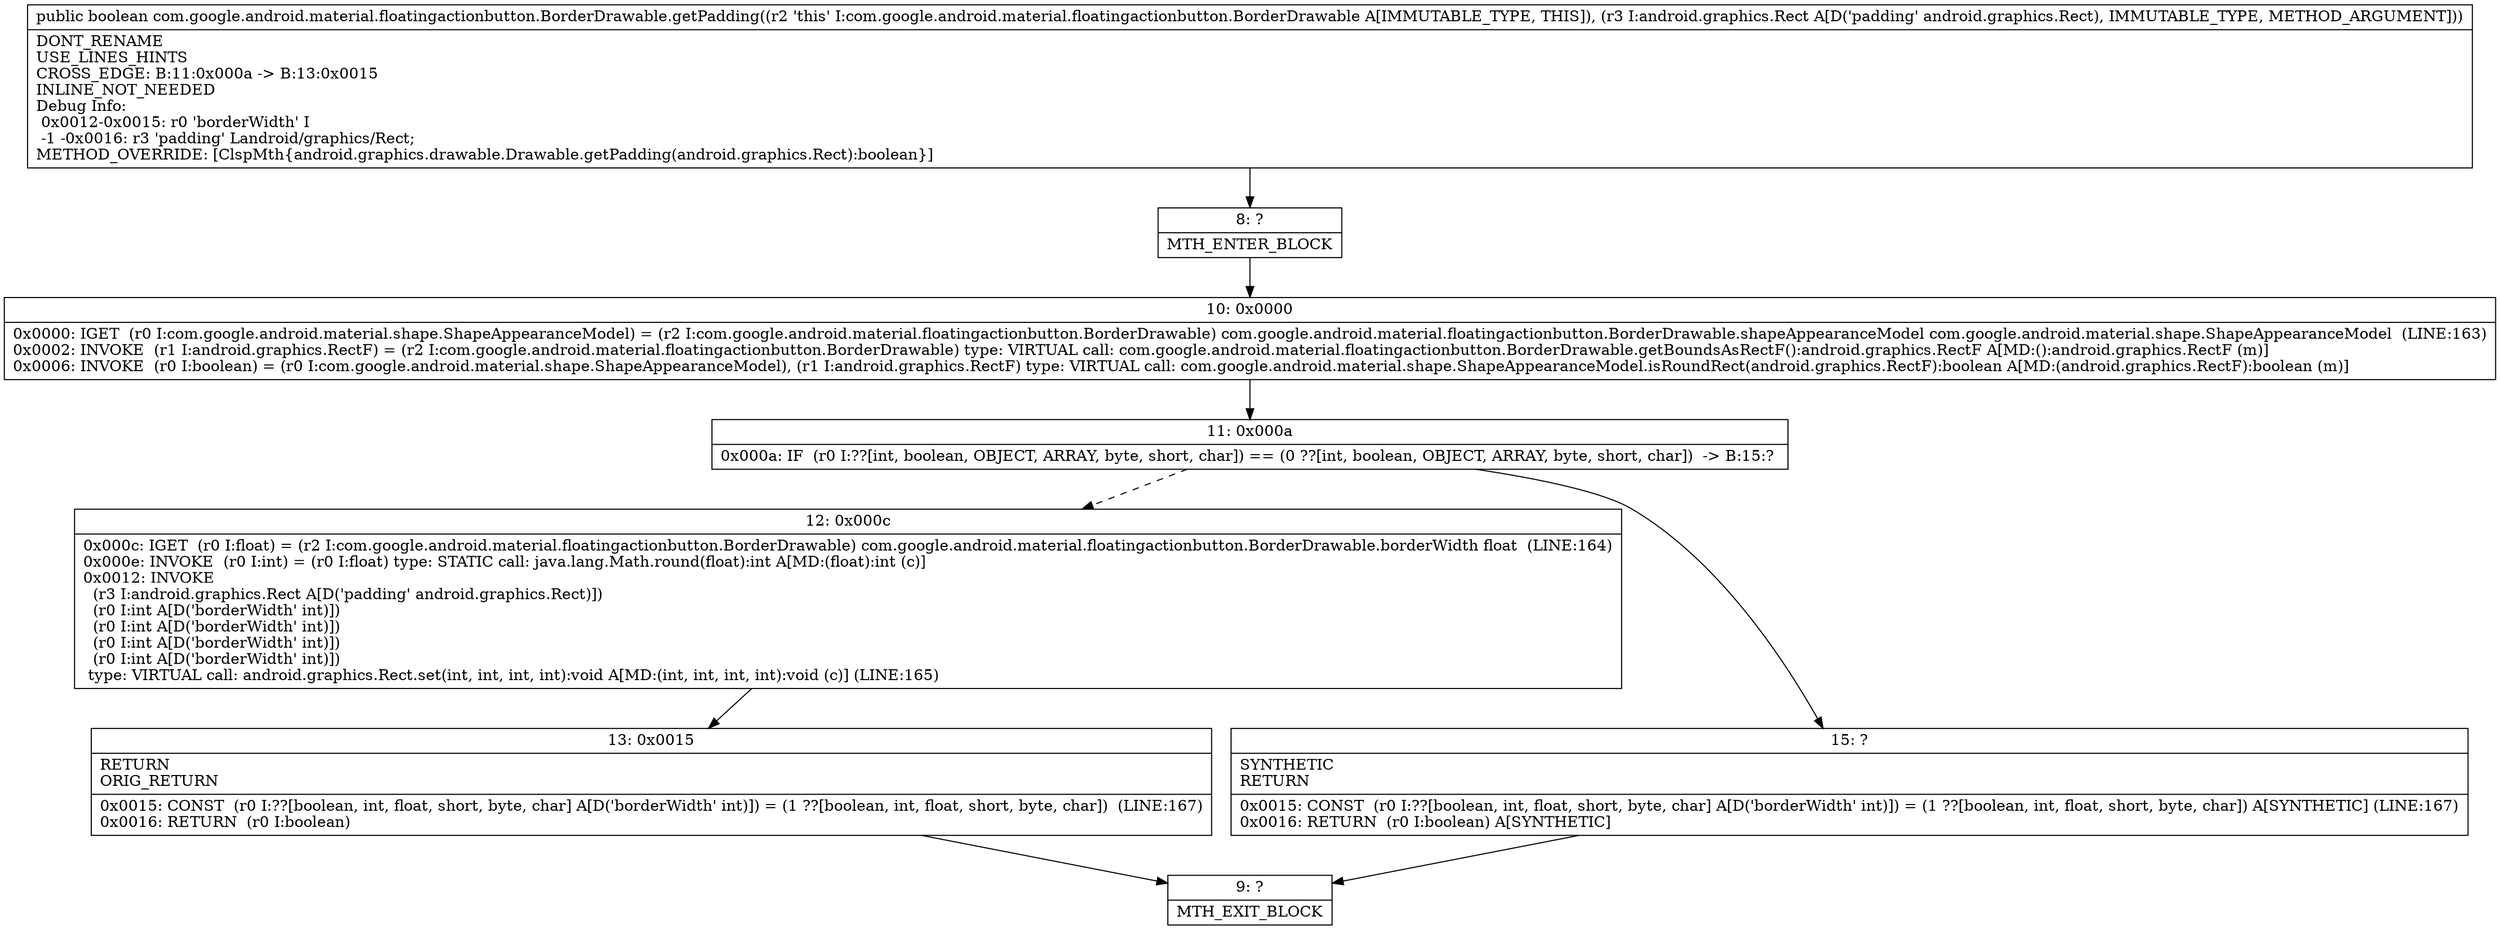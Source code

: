 digraph "CFG forcom.google.android.material.floatingactionbutton.BorderDrawable.getPadding(Landroid\/graphics\/Rect;)Z" {
Node_8 [shape=record,label="{8\:\ ?|MTH_ENTER_BLOCK\l}"];
Node_10 [shape=record,label="{10\:\ 0x0000|0x0000: IGET  (r0 I:com.google.android.material.shape.ShapeAppearanceModel) = (r2 I:com.google.android.material.floatingactionbutton.BorderDrawable) com.google.android.material.floatingactionbutton.BorderDrawable.shapeAppearanceModel com.google.android.material.shape.ShapeAppearanceModel  (LINE:163)\l0x0002: INVOKE  (r1 I:android.graphics.RectF) = (r2 I:com.google.android.material.floatingactionbutton.BorderDrawable) type: VIRTUAL call: com.google.android.material.floatingactionbutton.BorderDrawable.getBoundsAsRectF():android.graphics.RectF A[MD:():android.graphics.RectF (m)]\l0x0006: INVOKE  (r0 I:boolean) = (r0 I:com.google.android.material.shape.ShapeAppearanceModel), (r1 I:android.graphics.RectF) type: VIRTUAL call: com.google.android.material.shape.ShapeAppearanceModel.isRoundRect(android.graphics.RectF):boolean A[MD:(android.graphics.RectF):boolean (m)]\l}"];
Node_11 [shape=record,label="{11\:\ 0x000a|0x000a: IF  (r0 I:??[int, boolean, OBJECT, ARRAY, byte, short, char]) == (0 ??[int, boolean, OBJECT, ARRAY, byte, short, char])  \-\> B:15:? \l}"];
Node_12 [shape=record,label="{12\:\ 0x000c|0x000c: IGET  (r0 I:float) = (r2 I:com.google.android.material.floatingactionbutton.BorderDrawable) com.google.android.material.floatingactionbutton.BorderDrawable.borderWidth float  (LINE:164)\l0x000e: INVOKE  (r0 I:int) = (r0 I:float) type: STATIC call: java.lang.Math.round(float):int A[MD:(float):int (c)]\l0x0012: INVOKE  \l  (r3 I:android.graphics.Rect A[D('padding' android.graphics.Rect)])\l  (r0 I:int A[D('borderWidth' int)])\l  (r0 I:int A[D('borderWidth' int)])\l  (r0 I:int A[D('borderWidth' int)])\l  (r0 I:int A[D('borderWidth' int)])\l type: VIRTUAL call: android.graphics.Rect.set(int, int, int, int):void A[MD:(int, int, int, int):void (c)] (LINE:165)\l}"];
Node_13 [shape=record,label="{13\:\ 0x0015|RETURN\lORIG_RETURN\l|0x0015: CONST  (r0 I:??[boolean, int, float, short, byte, char] A[D('borderWidth' int)]) = (1 ??[boolean, int, float, short, byte, char])  (LINE:167)\l0x0016: RETURN  (r0 I:boolean) \l}"];
Node_9 [shape=record,label="{9\:\ ?|MTH_EXIT_BLOCK\l}"];
Node_15 [shape=record,label="{15\:\ ?|SYNTHETIC\lRETURN\l|0x0015: CONST  (r0 I:??[boolean, int, float, short, byte, char] A[D('borderWidth' int)]) = (1 ??[boolean, int, float, short, byte, char]) A[SYNTHETIC] (LINE:167)\l0x0016: RETURN  (r0 I:boolean) A[SYNTHETIC]\l}"];
MethodNode[shape=record,label="{public boolean com.google.android.material.floatingactionbutton.BorderDrawable.getPadding((r2 'this' I:com.google.android.material.floatingactionbutton.BorderDrawable A[IMMUTABLE_TYPE, THIS]), (r3 I:android.graphics.Rect A[D('padding' android.graphics.Rect), IMMUTABLE_TYPE, METHOD_ARGUMENT]))  | DONT_RENAME\lUSE_LINES_HINTS\lCROSS_EDGE: B:11:0x000a \-\> B:13:0x0015\lINLINE_NOT_NEEDED\lDebug Info:\l  0x0012\-0x0015: r0 'borderWidth' I\l  \-1 \-0x0016: r3 'padding' Landroid\/graphics\/Rect;\lMETHOD_OVERRIDE: [ClspMth\{android.graphics.drawable.Drawable.getPadding(android.graphics.Rect):boolean\}]\l}"];
MethodNode -> Node_8;Node_8 -> Node_10;
Node_10 -> Node_11;
Node_11 -> Node_12[style=dashed];
Node_11 -> Node_15;
Node_12 -> Node_13;
Node_13 -> Node_9;
Node_15 -> Node_9;
}

